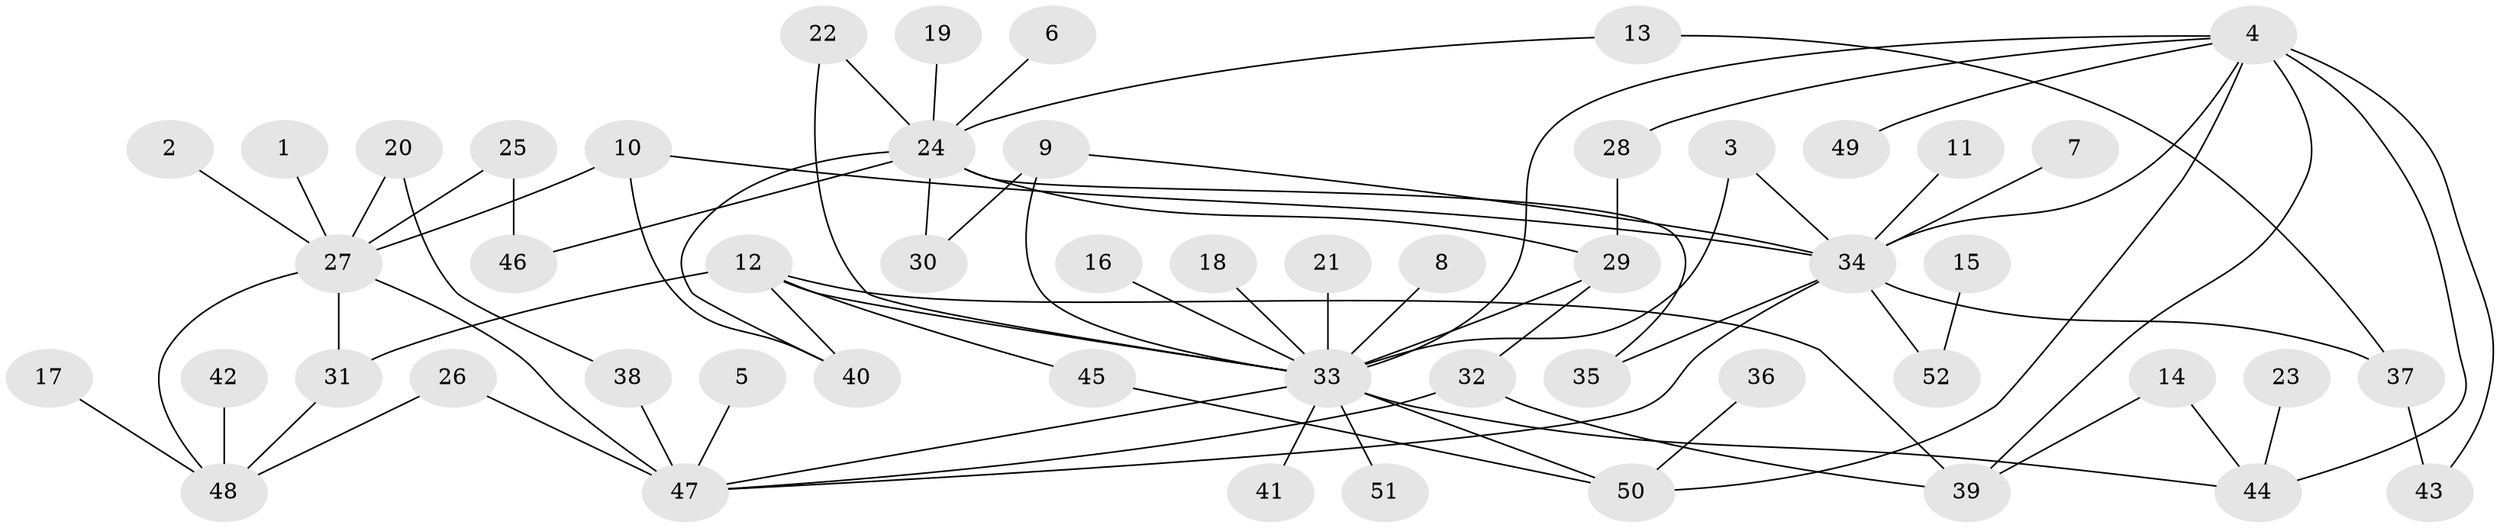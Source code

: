 // original degree distribution, {6: 0.028846153846153848, 18: 0.009615384615384616, 1: 0.5384615384615384, 10: 0.028846153846153848, 7: 0.009615384615384616, 3: 0.10576923076923077, 2: 0.17307692307692307, 14: 0.009615384615384616, 11: 0.009615384615384616, 4: 0.057692307692307696, 5: 0.028846153846153848}
// Generated by graph-tools (version 1.1) at 2025/01/03/09/25 03:01:51]
// undirected, 52 vertices, 75 edges
graph export_dot {
graph [start="1"]
  node [color=gray90,style=filled];
  1;
  2;
  3;
  4;
  5;
  6;
  7;
  8;
  9;
  10;
  11;
  12;
  13;
  14;
  15;
  16;
  17;
  18;
  19;
  20;
  21;
  22;
  23;
  24;
  25;
  26;
  27;
  28;
  29;
  30;
  31;
  32;
  33;
  34;
  35;
  36;
  37;
  38;
  39;
  40;
  41;
  42;
  43;
  44;
  45;
  46;
  47;
  48;
  49;
  50;
  51;
  52;
  1 -- 27 [weight=1.0];
  2 -- 27 [weight=1.0];
  3 -- 33 [weight=1.0];
  3 -- 34 [weight=1.0];
  4 -- 28 [weight=1.0];
  4 -- 33 [weight=1.0];
  4 -- 34 [weight=1.0];
  4 -- 39 [weight=1.0];
  4 -- 43 [weight=1.0];
  4 -- 44 [weight=1.0];
  4 -- 49 [weight=1.0];
  4 -- 50 [weight=1.0];
  5 -- 47 [weight=1.0];
  6 -- 24 [weight=1.0];
  7 -- 34 [weight=1.0];
  8 -- 33 [weight=1.0];
  9 -- 30 [weight=1.0];
  9 -- 33 [weight=1.0];
  9 -- 34 [weight=1.0];
  10 -- 27 [weight=1.0];
  10 -- 34 [weight=1.0];
  10 -- 40 [weight=1.0];
  11 -- 34 [weight=1.0];
  12 -- 31 [weight=1.0];
  12 -- 33 [weight=1.0];
  12 -- 39 [weight=1.0];
  12 -- 40 [weight=1.0];
  12 -- 45 [weight=1.0];
  13 -- 24 [weight=1.0];
  13 -- 37 [weight=1.0];
  14 -- 39 [weight=1.0];
  14 -- 44 [weight=1.0];
  15 -- 52 [weight=1.0];
  16 -- 33 [weight=1.0];
  17 -- 48 [weight=1.0];
  18 -- 33 [weight=1.0];
  19 -- 24 [weight=1.0];
  20 -- 27 [weight=1.0];
  20 -- 38 [weight=1.0];
  21 -- 33 [weight=1.0];
  22 -- 24 [weight=1.0];
  22 -- 33 [weight=1.0];
  23 -- 44 [weight=1.0];
  24 -- 29 [weight=1.0];
  24 -- 30 [weight=1.0];
  24 -- 35 [weight=1.0];
  24 -- 40 [weight=1.0];
  24 -- 46 [weight=1.0];
  25 -- 27 [weight=1.0];
  25 -- 46 [weight=1.0];
  26 -- 47 [weight=1.0];
  26 -- 48 [weight=1.0];
  27 -- 31 [weight=1.0];
  27 -- 47 [weight=1.0];
  27 -- 48 [weight=1.0];
  28 -- 29 [weight=1.0];
  29 -- 32 [weight=1.0];
  29 -- 33 [weight=1.0];
  31 -- 48 [weight=1.0];
  32 -- 39 [weight=1.0];
  32 -- 47 [weight=1.0];
  33 -- 41 [weight=1.0];
  33 -- 44 [weight=1.0];
  33 -- 47 [weight=1.0];
  33 -- 50 [weight=1.0];
  33 -- 51 [weight=1.0];
  34 -- 35 [weight=1.0];
  34 -- 37 [weight=2.0];
  34 -- 47 [weight=1.0];
  34 -- 52 [weight=2.0];
  36 -- 50 [weight=1.0];
  37 -- 43 [weight=1.0];
  38 -- 47 [weight=2.0];
  42 -- 48 [weight=1.0];
  45 -- 50 [weight=1.0];
}
